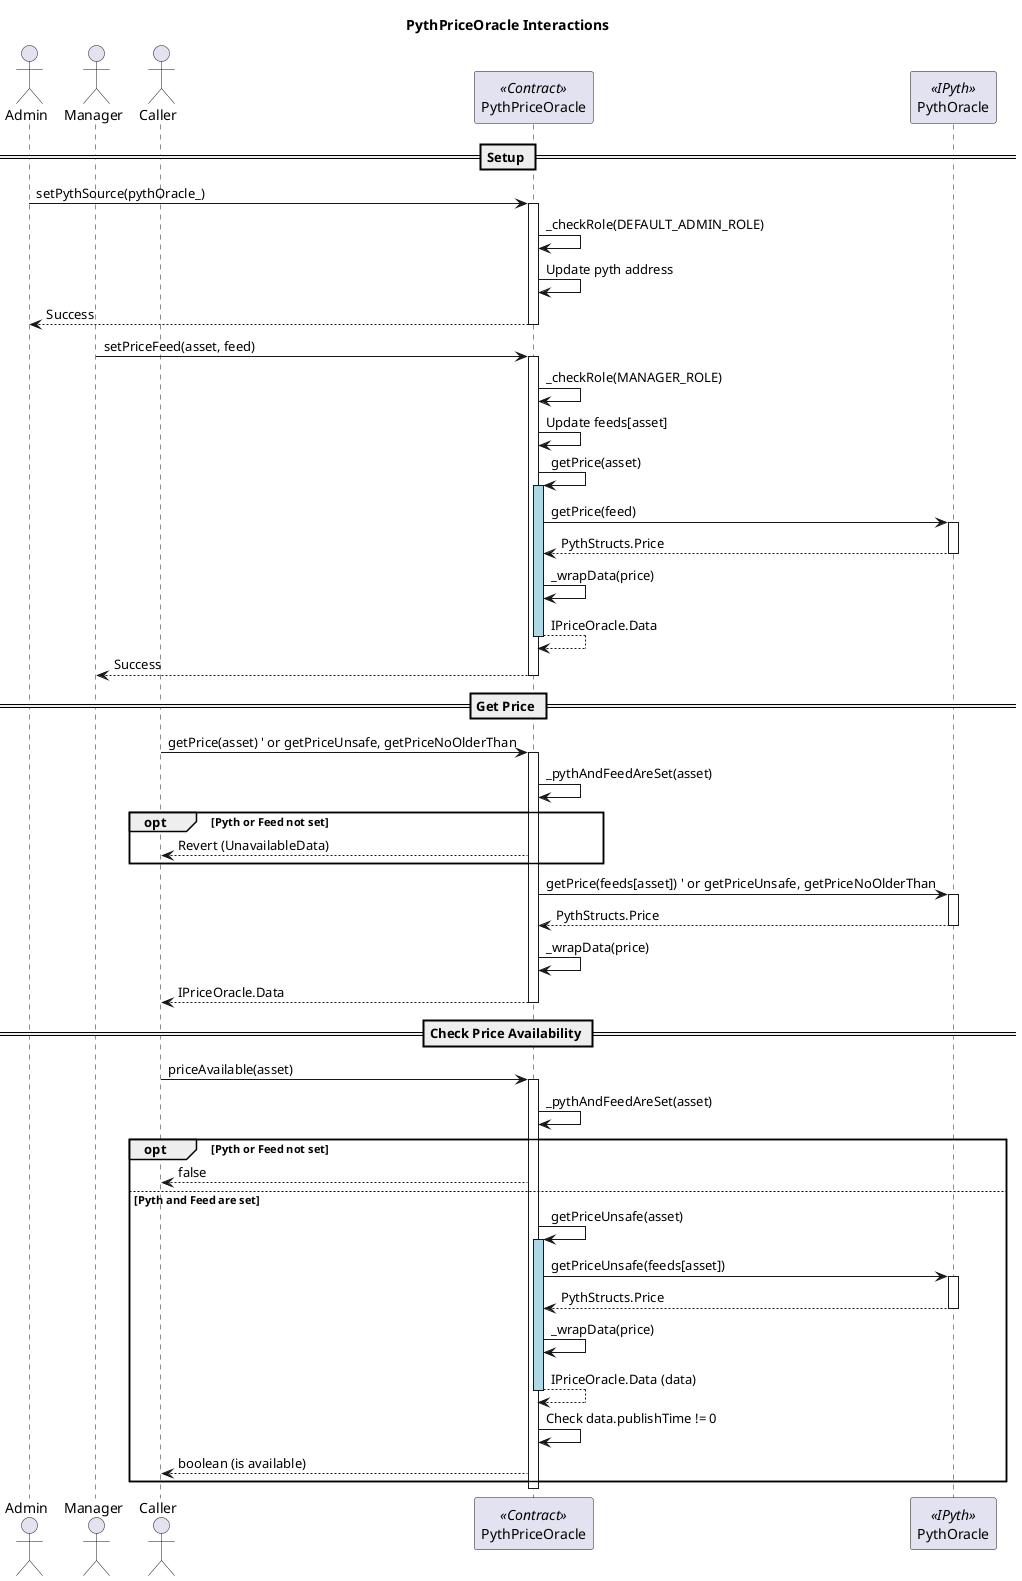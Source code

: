 @startuml PythPriceOracle_Sequence
title PythPriceOracle Interactions

actor Admin
actor Manager
actor Caller
participant PythPriceOracle <<Contract>>
participant PythOracle <<IPyth>>

== Setup ==
Admin -> PythPriceOracle: setPythSource(pythOracle_)
activate PythPriceOracle
PythPriceOracle -> PythPriceOracle: _checkRole(DEFAULT_ADMIN_ROLE)
PythPriceOracle -> PythPriceOracle: Update pyth address
PythPriceOracle --> Admin: Success
deactivate PythPriceOracle

Manager -> PythPriceOracle: setPriceFeed(asset, feed)
activate PythPriceOracle
PythPriceOracle -> PythPriceOracle: _checkRole(MANAGER_ROLE)
PythPriceOracle -> PythPriceOracle: Update feeds[asset]
' Check if feed works by calling getPrice internally
PythPriceOracle -> PythPriceOracle: getPrice(asset)
activate PythPriceOracle #LightBlue
PythPriceOracle -> PythOracle: getPrice(feed)
activate PythOracle
PythOracle --> PythPriceOracle: PythStructs.Price
deactivate PythOracle
PythPriceOracle -> PythPriceOracle: _wrapData(price)
PythPriceOracle --> PythPriceOracle: IPriceOracle.Data
deactivate PythPriceOracle #LightBlue
PythPriceOracle --> Manager: Success
deactivate PythPriceOracle

== Get Price ==
Caller -> PythPriceOracle: getPrice(asset) ' or getPriceUnsafe, getPriceNoOlderThan
activate PythPriceOracle
PythPriceOracle -> PythPriceOracle: _pythAndFeedAreSet(asset)
opt Pyth or Feed not set
 PythPriceOracle --> Caller: Revert (UnavailableData)
end
PythPriceOracle -> PythOracle: getPrice(feeds[asset]) ' or getPriceUnsafe, getPriceNoOlderThan
activate PythOracle
PythOracle --> PythPriceOracle: PythStructs.Price
deactivate PythOracle
PythPriceOracle -> PythPriceOracle: _wrapData(price)
PythPriceOracle --> Caller: IPriceOracle.Data
deactivate PythPriceOracle

== Check Price Availability ==
Caller -> PythPriceOracle: priceAvailable(asset)
activate PythPriceOracle
PythPriceOracle -> PythPriceOracle: _pythAndFeedAreSet(asset)
opt Pyth or Feed not set
 PythPriceOracle --> Caller: false
else Pyth and Feed are set
 PythPriceOracle -> PythPriceOracle: getPriceUnsafe(asset)
 activate PythPriceOracle #LightBlue
 PythPriceOracle -> PythOracle: getPriceUnsafe(feeds[asset])
 activate PythOracle
 PythOracle --> PythPriceOracle: PythStructs.Price
 deactivate PythOracle
 PythPriceOracle -> PythPriceOracle: _wrapData(price)
 PythPriceOracle --> PythPriceOracle: IPriceOracle.Data (data)
 deactivate PythPriceOracle #LightBlue
 PythPriceOracle -> PythPriceOracle: Check data.publishTime != 0
 PythPriceOracle --> Caller: boolean (is available)
end
deactivate PythPriceOracle

@enduml 